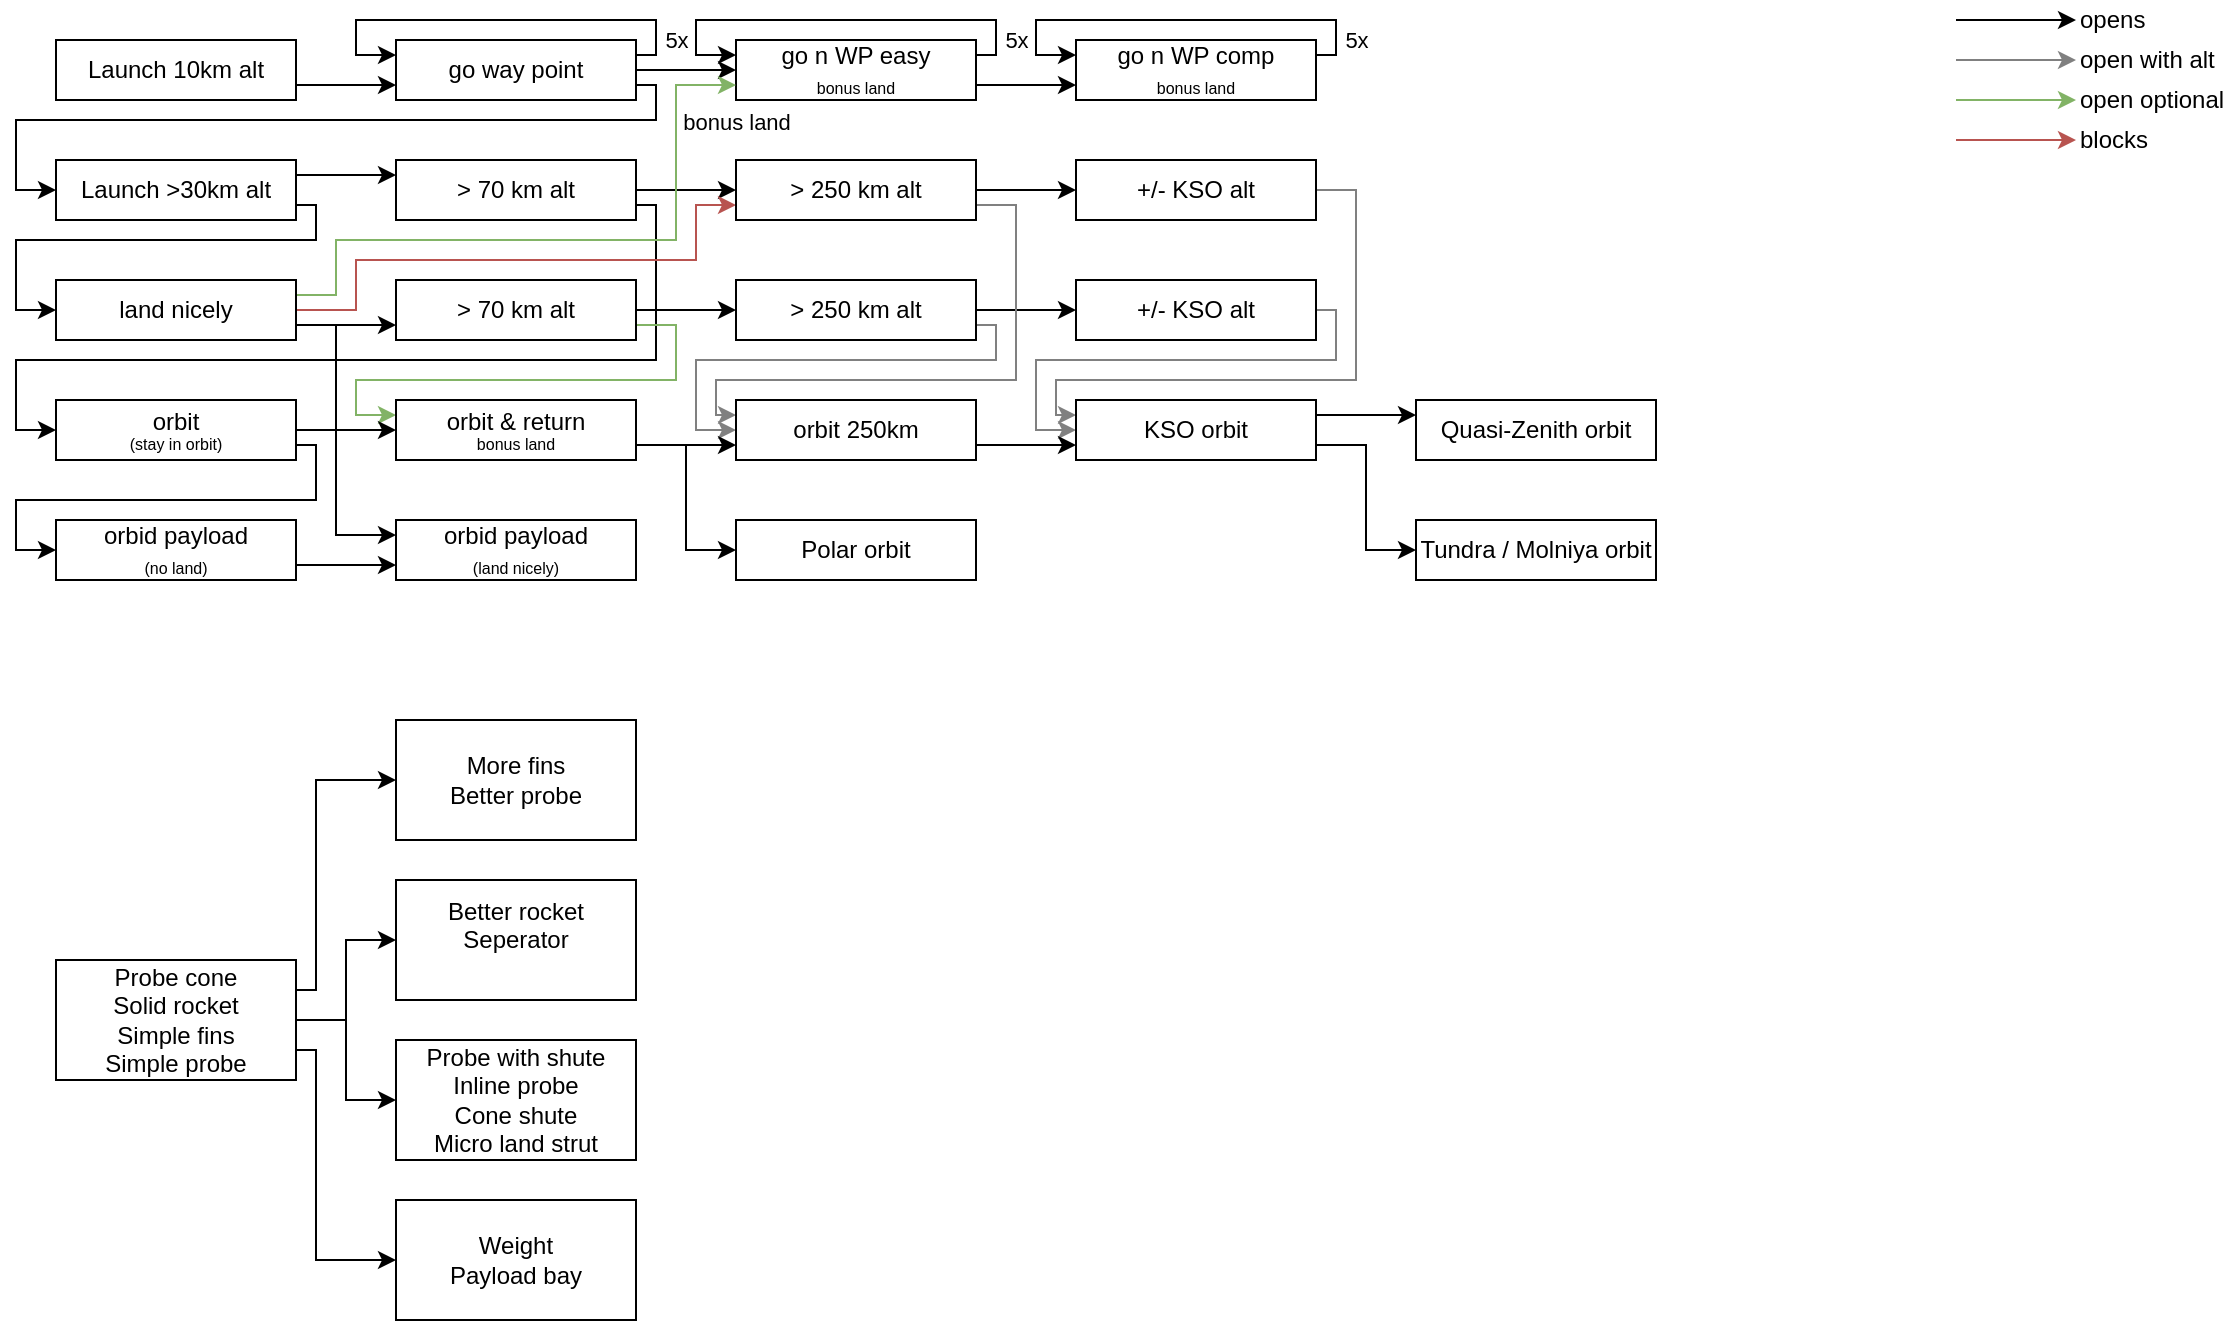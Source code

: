 <mxfile version="13.1.10"><diagram id="yrG2KUbBidxd4rhL5g-d" name="Page-1"><mxGraphModel dx="813" dy="452" grid="1" gridSize="10" guides="1" tooltips="1" connect="1" arrows="1" fold="1" page="1" pageScale="1" pageWidth="1169" pageHeight="827" math="0" shadow="0"><root><mxCell id="0"/><mxCell id="1" parent="0"/><mxCell id="SZwrO1sBdmlhg4WE2Vew-33" style="edgeStyle=orthogonalEdgeStyle;rounded=0;orthogonalLoop=1;jettySize=auto;html=1;exitX=1;exitY=0.75;exitDx=0;exitDy=0;entryX=0;entryY=0.75;entryDx=0;entryDy=0;" edge="1" parent="1" source="SZwrO1sBdmlhg4WE2Vew-1" target="SZwrO1sBdmlhg4WE2Vew-2"><mxGeometry relative="1" as="geometry"/></mxCell><mxCell id="SZwrO1sBdmlhg4WE2Vew-1" value="Launch 10km alt" style="rounded=0;whiteSpace=wrap;html=1;" vertex="1" parent="1"><mxGeometry x="50" y="50" width="120" height="30" as="geometry"/></mxCell><mxCell id="SZwrO1sBdmlhg4WE2Vew-4" style="edgeStyle=orthogonalEdgeStyle;rounded=0;orthogonalLoop=1;jettySize=auto;html=1;entryX=0;entryY=0.25;entryDx=0;entryDy=0;exitX=1;exitY=0.25;exitDx=0;exitDy=0;" edge="1" parent="1" source="SZwrO1sBdmlhg4WE2Vew-2" target="SZwrO1sBdmlhg4WE2Vew-2"><mxGeometry relative="1" as="geometry"><mxPoint x="510" y="130" as="targetPoint"/><mxPoint x="340" y="90" as="sourcePoint"/><Array as="points"><mxPoint x="350" y="58"/><mxPoint x="350" y="40"/><mxPoint x="200" y="40"/><mxPoint x="200" y="58"/></Array></mxGeometry></mxCell><mxCell id="SZwrO1sBdmlhg4WE2Vew-5" value="5x" style="edgeLabel;html=1;align=center;verticalAlign=middle;resizable=0;points=[];" vertex="1" connectable="0" parent="SZwrO1sBdmlhg4WE2Vew-4"><mxGeometry x="0.028" relative="1" as="geometry"><mxPoint x="92.76" y="10" as="offset"/></mxGeometry></mxCell><mxCell id="SZwrO1sBdmlhg4WE2Vew-34" style="edgeStyle=orthogonalEdgeStyle;rounded=0;orthogonalLoop=1;jettySize=auto;html=1;exitX=1;exitY=0.5;exitDx=0;exitDy=0;entryX=0;entryY=0.5;entryDx=0;entryDy=0;" edge="1" parent="1" source="SZwrO1sBdmlhg4WE2Vew-2" target="SZwrO1sBdmlhg4WE2Vew-6"><mxGeometry relative="1" as="geometry"/></mxCell><mxCell id="SZwrO1sBdmlhg4WE2Vew-37" style="edgeStyle=orthogonalEdgeStyle;rounded=0;orthogonalLoop=1;jettySize=auto;html=1;exitX=1;exitY=0.75;exitDx=0;exitDy=0;entryX=0;entryY=0.5;entryDx=0;entryDy=0;" edge="1" parent="1" source="SZwrO1sBdmlhg4WE2Vew-2" target="SZwrO1sBdmlhg4WE2Vew-16"><mxGeometry relative="1" as="geometry"><Array as="points"><mxPoint x="350" y="73"/><mxPoint x="350" y="90"/><mxPoint x="30" y="90"/><mxPoint x="30" y="125"/></Array></mxGeometry></mxCell><mxCell id="SZwrO1sBdmlhg4WE2Vew-2" value="go way point" style="rounded=0;whiteSpace=wrap;html=1;" vertex="1" parent="1"><mxGeometry x="220" y="50" width="120" height="30" as="geometry"/></mxCell><mxCell id="SZwrO1sBdmlhg4WE2Vew-31" style="edgeStyle=orthogonalEdgeStyle;rounded=0;orthogonalLoop=1;jettySize=auto;html=1;exitX=1;exitY=0.75;exitDx=0;exitDy=0;entryX=0;entryY=0.75;entryDx=0;entryDy=0;" edge="1" parent="1" source="SZwrO1sBdmlhg4WE2Vew-6" target="SZwrO1sBdmlhg4WE2Vew-12"><mxGeometry relative="1" as="geometry"/></mxCell><mxCell id="SZwrO1sBdmlhg4WE2Vew-6" value="go n WP easy&lt;br&gt;&lt;font style=&quot;font-size: 8px&quot;&gt;bonus land&lt;/font&gt;" style="rounded=0;whiteSpace=wrap;html=1;" vertex="1" parent="1"><mxGeometry x="390" y="50" width="120" height="30" as="geometry"/></mxCell><mxCell id="SZwrO1sBdmlhg4WE2Vew-10" style="edgeStyle=orthogonalEdgeStyle;rounded=0;orthogonalLoop=1;jettySize=auto;html=1;entryX=0;entryY=0.25;entryDx=0;entryDy=0;exitX=1;exitY=0.25;exitDx=0;exitDy=0;" edge="1" parent="1" source="SZwrO1sBdmlhg4WE2Vew-6" target="SZwrO1sBdmlhg4WE2Vew-6"><mxGeometry relative="1" as="geometry"><mxPoint x="460" y="200" as="targetPoint"/><mxPoint x="465" y="250" as="sourcePoint"/><Array as="points"><mxPoint x="520" y="58"/><mxPoint x="520" y="40"/><mxPoint x="370" y="40"/><mxPoint x="370" y="58"/></Array></mxGeometry></mxCell><mxCell id="SZwrO1sBdmlhg4WE2Vew-11" value="5x" style="edgeLabel;html=1;align=center;verticalAlign=middle;resizable=0;points=[];" vertex="1" connectable="0" parent="SZwrO1sBdmlhg4WE2Vew-10"><mxGeometry x="0.028" relative="1" as="geometry"><mxPoint x="92.76" y="10" as="offset"/></mxGeometry></mxCell><mxCell id="SZwrO1sBdmlhg4WE2Vew-12" value="&lt;div&gt;go n WP comp&lt;/div&gt;&lt;font style=&quot;font-size: 8px&quot;&gt;bonus land&lt;/font&gt;" style="rounded=0;whiteSpace=wrap;html=1;" vertex="1" parent="1"><mxGeometry x="560" y="50" width="120" height="30" as="geometry"/></mxCell><mxCell id="SZwrO1sBdmlhg4WE2Vew-13" style="edgeStyle=orthogonalEdgeStyle;rounded=0;orthogonalLoop=1;jettySize=auto;html=1;exitX=1;exitY=0.25;exitDx=0;exitDy=0;entryX=0;entryY=0.25;entryDx=0;entryDy=0;" edge="1" parent="1" source="SZwrO1sBdmlhg4WE2Vew-12" target="SZwrO1sBdmlhg4WE2Vew-12"><mxGeometry relative="1" as="geometry"><mxPoint x="540" y="110" as="targetPoint"/><mxPoint x="465" y="330" as="sourcePoint"/><Array as="points"><mxPoint x="690" y="58"/><mxPoint x="690" y="40"/><mxPoint x="540" y="40"/><mxPoint x="540" y="58"/></Array></mxGeometry></mxCell><mxCell id="SZwrO1sBdmlhg4WE2Vew-14" value="5x" style="edgeLabel;html=1;align=center;verticalAlign=middle;resizable=0;points=[];" vertex="1" connectable="0" parent="SZwrO1sBdmlhg4WE2Vew-13"><mxGeometry x="0.028" relative="1" as="geometry"><mxPoint x="92.76" y="10" as="offset"/></mxGeometry></mxCell><mxCell id="SZwrO1sBdmlhg4WE2Vew-38" style="edgeStyle=orthogonalEdgeStyle;rounded=0;orthogonalLoop=1;jettySize=auto;html=1;exitX=1;exitY=0.75;exitDx=0;exitDy=0;entryX=0;entryY=0.5;entryDx=0;entryDy=0;" edge="1" parent="1" source="SZwrO1sBdmlhg4WE2Vew-16" target="SZwrO1sBdmlhg4WE2Vew-22"><mxGeometry relative="1" as="geometry"><Array as="points"><mxPoint x="180" y="132"/><mxPoint x="180" y="150"/><mxPoint x="30" y="150"/><mxPoint x="30" y="185"/></Array></mxGeometry></mxCell><mxCell id="SZwrO1sBdmlhg4WE2Vew-39" style="edgeStyle=orthogonalEdgeStyle;rounded=0;orthogonalLoop=1;jettySize=auto;html=1;exitX=1;exitY=0.25;exitDx=0;exitDy=0;entryX=0;entryY=0.25;entryDx=0;entryDy=0;" edge="1" parent="1" source="SZwrO1sBdmlhg4WE2Vew-16" target="SZwrO1sBdmlhg4WE2Vew-18"><mxGeometry relative="1" as="geometry"/></mxCell><mxCell id="SZwrO1sBdmlhg4WE2Vew-16" value="Launch &amp;gt;30km alt" style="rounded=0;whiteSpace=wrap;html=1;" vertex="1" parent="1"><mxGeometry x="50" y="110" width="120" height="30" as="geometry"/></mxCell><mxCell id="SZwrO1sBdmlhg4WE2Vew-40" style="edgeStyle=orthogonalEdgeStyle;rounded=0;orthogonalLoop=1;jettySize=auto;html=1;exitX=1;exitY=0.5;exitDx=0;exitDy=0;entryX=0;entryY=0.5;entryDx=0;entryDy=0;" edge="1" parent="1" source="SZwrO1sBdmlhg4WE2Vew-18" target="SZwrO1sBdmlhg4WE2Vew-24"><mxGeometry relative="1" as="geometry"/></mxCell><mxCell id="SZwrO1sBdmlhg4WE2Vew-51" style="edgeStyle=orthogonalEdgeStyle;rounded=0;orthogonalLoop=1;jettySize=auto;html=1;exitX=1;exitY=0.75;exitDx=0;exitDy=0;entryX=0;entryY=0.5;entryDx=0;entryDy=0;strokeColor=#000000;" edge="1" parent="1" source="SZwrO1sBdmlhg4WE2Vew-18" target="SZwrO1sBdmlhg4WE2Vew-49"><mxGeometry relative="1" as="geometry"><mxPoint x="40" y="238" as="targetPoint"/><Array as="points"><mxPoint x="350" y="133"/><mxPoint x="350" y="210"/><mxPoint x="30" y="210"/><mxPoint x="30" y="245"/></Array></mxGeometry></mxCell><mxCell id="SZwrO1sBdmlhg4WE2Vew-18" value="&amp;gt; 70 km alt" style="rounded=0;whiteSpace=wrap;html=1;" vertex="1" parent="1"><mxGeometry x="220" y="110" width="120" height="30" as="geometry"/></mxCell><mxCell id="SZwrO1sBdmlhg4WE2Vew-48" style="edgeStyle=orthogonalEdgeStyle;rounded=0;orthogonalLoop=1;jettySize=auto;html=1;exitX=1;exitY=0.5;exitDx=0;exitDy=0;entryX=0;entryY=0.5;entryDx=0;entryDy=0;" edge="1" parent="1" source="SZwrO1sBdmlhg4WE2Vew-20" target="SZwrO1sBdmlhg4WE2Vew-45"><mxGeometry relative="1" as="geometry"/></mxCell><mxCell id="SZwrO1sBdmlhg4WE2Vew-94" style="edgeStyle=orthogonalEdgeStyle;rounded=0;orthogonalLoop=1;jettySize=auto;html=1;exitX=1;exitY=0.75;exitDx=0;exitDy=0;entryX=0;entryY=0.5;entryDx=0;entryDy=0;strokeColor=#808080;" edge="1" parent="1" source="SZwrO1sBdmlhg4WE2Vew-20" target="SZwrO1sBdmlhg4WE2Vew-90"><mxGeometry relative="1" as="geometry"><Array as="points"><mxPoint x="520" y="193"/><mxPoint x="520" y="210"/><mxPoint x="370" y="210"/><mxPoint x="370" y="245"/></Array></mxGeometry></mxCell><mxCell id="SZwrO1sBdmlhg4WE2Vew-20" value="&amp;gt; 250 km alt" style="rounded=0;whiteSpace=wrap;html=1;" vertex="1" parent="1"><mxGeometry x="390" y="170" width="120" height="30" as="geometry"/></mxCell><mxCell id="SZwrO1sBdmlhg4WE2Vew-52" style="edgeStyle=orthogonalEdgeStyle;rounded=0;orthogonalLoop=1;jettySize=auto;html=1;exitX=1;exitY=0.25;exitDx=0;exitDy=0;entryX=0;entryY=0.75;entryDx=0;entryDy=0;strokeColor=#82b366;fillColor=#d5e8d4;" edge="1" parent="1" source="SZwrO1sBdmlhg4WE2Vew-22" target="SZwrO1sBdmlhg4WE2Vew-6"><mxGeometry relative="1" as="geometry"><Array as="points"><mxPoint x="190" y="178"/><mxPoint x="190" y="150"/><mxPoint x="360" y="150"/><mxPoint x="360" y="73"/></Array></mxGeometry></mxCell><mxCell id="SZwrO1sBdmlhg4WE2Vew-53" value="bonus land" style="edgeLabel;html=1;align=center;verticalAlign=middle;resizable=0;points=[];" vertex="1" connectable="0" parent="SZwrO1sBdmlhg4WE2Vew-52"><mxGeometry x="0.715" y="-2" relative="1" as="geometry"><mxPoint x="28" y="1.28" as="offset"/></mxGeometry></mxCell><mxCell id="SZwrO1sBdmlhg4WE2Vew-78" style="edgeStyle=orthogonalEdgeStyle;rounded=0;orthogonalLoop=1;jettySize=auto;html=1;exitX=1;exitY=0.75;exitDx=0;exitDy=0;entryX=0;entryY=0.75;entryDx=0;entryDy=0;strokeColor=#000000;" edge="1" parent="1" source="SZwrO1sBdmlhg4WE2Vew-22" target="SZwrO1sBdmlhg4WE2Vew-41"><mxGeometry relative="1" as="geometry"/></mxCell><mxCell id="SZwrO1sBdmlhg4WE2Vew-79" style="edgeStyle=orthogonalEdgeStyle;rounded=0;orthogonalLoop=1;jettySize=auto;html=1;exitX=1;exitY=0.5;exitDx=0;exitDy=0;entryX=0;entryY=0.75;entryDx=0;entryDy=0;strokeColor=#b85450;fillColor=#f8cecc;" edge="1" parent="1" source="SZwrO1sBdmlhg4WE2Vew-22" target="SZwrO1sBdmlhg4WE2Vew-24"><mxGeometry relative="1" as="geometry"><Array as="points"><mxPoint x="200" y="185"/><mxPoint x="200" y="160"/><mxPoint x="370" y="160"/><mxPoint x="370" y="133"/></Array></mxGeometry></mxCell><mxCell id="SZwrO1sBdmlhg4WE2Vew-88" style="edgeStyle=orthogonalEdgeStyle;rounded=0;orthogonalLoop=1;jettySize=auto;html=1;exitX=1;exitY=0.75;exitDx=0;exitDy=0;entryX=0;entryY=0.25;entryDx=0;entryDy=0;strokeColor=#000000;" edge="1" parent="1" source="SZwrO1sBdmlhg4WE2Vew-22" target="SZwrO1sBdmlhg4WE2Vew-87"><mxGeometry relative="1" as="geometry"><Array as="points"><mxPoint x="190" y="193"/><mxPoint x="190" y="298"/></Array></mxGeometry></mxCell><mxCell id="SZwrO1sBdmlhg4WE2Vew-22" value="land nicely" style="rounded=0;whiteSpace=wrap;html=1;" vertex="1" parent="1"><mxGeometry x="50" y="170" width="120" height="30" as="geometry"/></mxCell><mxCell id="SZwrO1sBdmlhg4WE2Vew-43" style="edgeStyle=orthogonalEdgeStyle;rounded=0;orthogonalLoop=1;jettySize=auto;html=1;exitX=1;exitY=0.5;exitDx=0;exitDy=0;entryX=0;entryY=0.5;entryDx=0;entryDy=0;" edge="1" parent="1" source="SZwrO1sBdmlhg4WE2Vew-24" target="SZwrO1sBdmlhg4WE2Vew-42"><mxGeometry relative="1" as="geometry"/></mxCell><mxCell id="SZwrO1sBdmlhg4WE2Vew-92" style="edgeStyle=orthogonalEdgeStyle;rounded=0;orthogonalLoop=1;jettySize=auto;html=1;exitX=1;exitY=0.75;exitDx=0;exitDy=0;entryX=0;entryY=0.25;entryDx=0;entryDy=0;strokeColor=#808080;" edge="1" parent="1" source="SZwrO1sBdmlhg4WE2Vew-24" target="SZwrO1sBdmlhg4WE2Vew-90"><mxGeometry relative="1" as="geometry"><Array as="points"><mxPoint x="530" y="133"/><mxPoint x="530" y="220"/><mxPoint x="380" y="220"/><mxPoint x="380" y="238"/></Array></mxGeometry></mxCell><mxCell id="SZwrO1sBdmlhg4WE2Vew-24" value="&amp;gt; 250 km alt" style="rounded=0;whiteSpace=wrap;html=1;" vertex="1" parent="1"><mxGeometry x="390" y="110" width="120" height="30" as="geometry"/></mxCell><mxCell id="SZwrO1sBdmlhg4WE2Vew-35" style="edgeStyle=orthogonalEdgeStyle;rounded=0;orthogonalLoop=1;jettySize=auto;html=1;exitX=0.5;exitY=1;exitDx=0;exitDy=0;" edge="1" parent="1" source="SZwrO1sBdmlhg4WE2Vew-16" target="SZwrO1sBdmlhg4WE2Vew-16"><mxGeometry relative="1" as="geometry"/></mxCell><mxCell id="SZwrO1sBdmlhg4WE2Vew-47" style="edgeStyle=orthogonalEdgeStyle;rounded=0;orthogonalLoop=1;jettySize=auto;html=1;exitX=1;exitY=0.5;exitDx=0;exitDy=0;entryX=0;entryY=0.5;entryDx=0;entryDy=0;" edge="1" parent="1" source="SZwrO1sBdmlhg4WE2Vew-41" target="SZwrO1sBdmlhg4WE2Vew-20"><mxGeometry relative="1" as="geometry"/></mxCell><mxCell id="SZwrO1sBdmlhg4WE2Vew-50" style="edgeStyle=orthogonalEdgeStyle;rounded=0;orthogonalLoop=1;jettySize=auto;html=1;exitX=1;exitY=0.75;exitDx=0;exitDy=0;strokeColor=#82b366;fillColor=#d5e8d4;entryX=0;entryY=0.25;entryDx=0;entryDy=0;" edge="1" parent="1" source="SZwrO1sBdmlhg4WE2Vew-41" target="SZwrO1sBdmlhg4WE2Vew-81"><mxGeometry relative="1" as="geometry"><mxPoint x="210" y="238" as="targetPoint"/><Array as="points"><mxPoint x="360" y="193"/><mxPoint x="360" y="220"/><mxPoint x="200" y="220"/><mxPoint x="200" y="238"/></Array></mxGeometry></mxCell><mxCell id="SZwrO1sBdmlhg4WE2Vew-41" value="&amp;gt; 70 km alt" style="rounded=0;whiteSpace=wrap;html=1;" vertex="1" parent="1"><mxGeometry x="220" y="170" width="120" height="30" as="geometry"/></mxCell><mxCell id="SZwrO1sBdmlhg4WE2Vew-97" style="edgeStyle=orthogonalEdgeStyle;rounded=0;orthogonalLoop=1;jettySize=auto;html=1;exitX=1;exitY=0.5;exitDx=0;exitDy=0;entryX=0;entryY=0.25;entryDx=0;entryDy=0;strokeColor=#808080;" edge="1" parent="1" source="SZwrO1sBdmlhg4WE2Vew-42" target="SZwrO1sBdmlhg4WE2Vew-95"><mxGeometry relative="1" as="geometry"><Array as="points"><mxPoint x="700" y="125"/><mxPoint x="700" y="220"/><mxPoint x="550" y="220"/><mxPoint x="550" y="238"/></Array></mxGeometry></mxCell><mxCell id="SZwrO1sBdmlhg4WE2Vew-42" value="+/- KSO alt" style="rounded=0;whiteSpace=wrap;html=1;" vertex="1" parent="1"><mxGeometry x="560" y="110" width="120" height="30" as="geometry"/></mxCell><mxCell id="SZwrO1sBdmlhg4WE2Vew-98" style="edgeStyle=orthogonalEdgeStyle;rounded=0;orthogonalLoop=1;jettySize=auto;html=1;exitX=1;exitY=0.5;exitDx=0;exitDy=0;entryX=0;entryY=0.5;entryDx=0;entryDy=0;strokeColor=#808080;" edge="1" parent="1" source="SZwrO1sBdmlhg4WE2Vew-45" target="SZwrO1sBdmlhg4WE2Vew-95"><mxGeometry relative="1" as="geometry"><Array as="points"><mxPoint x="690" y="185"/><mxPoint x="690" y="210"/><mxPoint x="540" y="210"/><mxPoint x="540" y="245"/></Array></mxGeometry></mxCell><mxCell id="SZwrO1sBdmlhg4WE2Vew-45" value="+/- KSO alt" style="rounded=0;whiteSpace=wrap;html=1;" vertex="1" parent="1"><mxGeometry x="560" y="170" width="120" height="30" as="geometry"/></mxCell><mxCell id="SZwrO1sBdmlhg4WE2Vew-83" style="edgeStyle=orthogonalEdgeStyle;rounded=0;orthogonalLoop=1;jettySize=auto;html=1;exitX=1;exitY=0.5;exitDx=0;exitDy=0;entryX=0;entryY=0.5;entryDx=0;entryDy=0;strokeColor=#000000;" edge="1" parent="1" source="SZwrO1sBdmlhg4WE2Vew-49" target="SZwrO1sBdmlhg4WE2Vew-81"><mxGeometry relative="1" as="geometry"/></mxCell><mxCell id="SZwrO1sBdmlhg4WE2Vew-86" style="edgeStyle=orthogonalEdgeStyle;rounded=0;orthogonalLoop=1;jettySize=auto;html=1;exitX=1;exitY=0.75;exitDx=0;exitDy=0;entryX=0;entryY=0.5;entryDx=0;entryDy=0;strokeColor=#000000;" edge="1" parent="1" source="SZwrO1sBdmlhg4WE2Vew-49" target="SZwrO1sBdmlhg4WE2Vew-84"><mxGeometry relative="1" as="geometry"><Array as="points"><mxPoint x="180" y="253"/><mxPoint x="180" y="280"/><mxPoint x="30" y="280"/><mxPoint x="30" y="305"/></Array></mxGeometry></mxCell><mxCell id="SZwrO1sBdmlhg4WE2Vew-49" value="&lt;div&gt;orbit&lt;/div&gt;&lt;div style=&quot;font-size: 8px&quot;&gt;(stay in orbit)&lt;br&gt;&lt;/div&gt;" style="rounded=0;whiteSpace=wrap;html=1;" vertex="1" parent="1"><mxGeometry x="50" y="230" width="120" height="30" as="geometry"/></mxCell><mxCell id="SZwrO1sBdmlhg4WE2Vew-56" value="" style="group" vertex="1" connectable="0" parent="1"><mxGeometry x="1000" y="30" width="100" height="20" as="geometry"/></mxCell><mxCell id="SZwrO1sBdmlhg4WE2Vew-64" value="" style="group" vertex="1" connectable="0" parent="SZwrO1sBdmlhg4WE2Vew-56"><mxGeometry width="100" height="20" as="geometry"/></mxCell><mxCell id="SZwrO1sBdmlhg4WE2Vew-54" value="" style="endArrow=classic;html=1;strokeColor=#000000;" edge="1" parent="SZwrO1sBdmlhg4WE2Vew-64" target="SZwrO1sBdmlhg4WE2Vew-55"><mxGeometry width="50" height="50" relative="1" as="geometry"><mxPoint y="10" as="sourcePoint"/><mxPoint x="60" y="10" as="targetPoint"/></mxGeometry></mxCell><mxCell id="SZwrO1sBdmlhg4WE2Vew-55" value="&lt;div align=&quot;left&quot;&gt;opens&lt;/div&gt;" style="text;html=1;strokeColor=none;fillColor=none;align=left;verticalAlign=middle;whiteSpace=wrap;rounded=0;" vertex="1" parent="SZwrO1sBdmlhg4WE2Vew-64"><mxGeometry x="60" width="40" height="20" as="geometry"/></mxCell><mxCell id="SZwrO1sBdmlhg4WE2Vew-65" value="" style="group" vertex="1" connectable="0" parent="1"><mxGeometry x="1000" y="50" width="140" height="20" as="geometry"/></mxCell><mxCell id="SZwrO1sBdmlhg4WE2Vew-66" value="" style="group" vertex="1" connectable="0" parent="SZwrO1sBdmlhg4WE2Vew-65"><mxGeometry width="140" height="20" as="geometry"/></mxCell><mxCell id="SZwrO1sBdmlhg4WE2Vew-67" value="" style="endArrow=classic;html=1;strokeColor=#808080;" edge="1" parent="SZwrO1sBdmlhg4WE2Vew-66" target="SZwrO1sBdmlhg4WE2Vew-68"><mxGeometry width="50" height="50" relative="1" as="geometry"><mxPoint y="10" as="sourcePoint"/><mxPoint x="60" y="10" as="targetPoint"/></mxGeometry></mxCell><mxCell id="SZwrO1sBdmlhg4WE2Vew-68" value="&lt;div align=&quot;left&quot;&gt;open with alt&lt;/div&gt;" style="text;html=1;strokeColor=none;fillColor=none;align=left;verticalAlign=middle;whiteSpace=wrap;rounded=0;" vertex="1" parent="SZwrO1sBdmlhg4WE2Vew-66"><mxGeometry x="60" width="80" height="20" as="geometry"/></mxCell><mxCell id="SZwrO1sBdmlhg4WE2Vew-70" value="" style="group" vertex="1" connectable="0" parent="1"><mxGeometry x="1000" y="70" width="140" height="20" as="geometry"/></mxCell><mxCell id="SZwrO1sBdmlhg4WE2Vew-71" value="" style="group" vertex="1" connectable="0" parent="SZwrO1sBdmlhg4WE2Vew-70"><mxGeometry width="140" height="20" as="geometry"/></mxCell><mxCell id="SZwrO1sBdmlhg4WE2Vew-72" value="" style="endArrow=classic;html=1;strokeColor=#82b366;fillColor=#d5e8d4;" edge="1" parent="SZwrO1sBdmlhg4WE2Vew-71" target="SZwrO1sBdmlhg4WE2Vew-73"><mxGeometry width="50" height="50" relative="1" as="geometry"><mxPoint y="10" as="sourcePoint"/><mxPoint x="60" y="10" as="targetPoint"/></mxGeometry></mxCell><mxCell id="SZwrO1sBdmlhg4WE2Vew-73" value="&lt;div align=&quot;left&quot;&gt;open optional&lt;/div&gt;" style="text;html=1;strokeColor=none;fillColor=none;align=left;verticalAlign=middle;whiteSpace=wrap;rounded=0;" vertex="1" parent="SZwrO1sBdmlhg4WE2Vew-71"><mxGeometry x="60" width="80" height="20" as="geometry"/></mxCell><mxCell id="SZwrO1sBdmlhg4WE2Vew-74" value="" style="group" vertex="1" connectable="0" parent="1"><mxGeometry x="1000" y="90" width="140" height="20" as="geometry"/></mxCell><mxCell id="SZwrO1sBdmlhg4WE2Vew-75" value="" style="group" vertex="1" connectable="0" parent="SZwrO1sBdmlhg4WE2Vew-74"><mxGeometry width="140" height="20" as="geometry"/></mxCell><mxCell id="SZwrO1sBdmlhg4WE2Vew-76" value="" style="endArrow=classic;html=1;strokeColor=#b85450;fillColor=#f8cecc;" edge="1" parent="SZwrO1sBdmlhg4WE2Vew-75" target="SZwrO1sBdmlhg4WE2Vew-77"><mxGeometry width="50" height="50" relative="1" as="geometry"><mxPoint y="10" as="sourcePoint"/><mxPoint x="60" y="10" as="targetPoint"/></mxGeometry></mxCell><mxCell id="SZwrO1sBdmlhg4WE2Vew-77" value="blocks" style="text;html=1;strokeColor=none;fillColor=none;align=left;verticalAlign=middle;whiteSpace=wrap;rounded=0;" vertex="1" parent="SZwrO1sBdmlhg4WE2Vew-75"><mxGeometry x="60" width="80" height="20" as="geometry"/></mxCell><mxCell id="SZwrO1sBdmlhg4WE2Vew-93" style="edgeStyle=orthogonalEdgeStyle;rounded=0;orthogonalLoop=1;jettySize=auto;html=1;exitX=1;exitY=0.75;exitDx=0;exitDy=0;entryX=0;entryY=0.75;entryDx=0;entryDy=0;strokeColor=#000000;" edge="1" parent="1" source="SZwrO1sBdmlhg4WE2Vew-81" target="SZwrO1sBdmlhg4WE2Vew-90"><mxGeometry relative="1" as="geometry"/></mxCell><mxCell id="SZwrO1sBdmlhg4WE2Vew-101" style="edgeStyle=orthogonalEdgeStyle;rounded=0;orthogonalLoop=1;jettySize=auto;html=1;exitX=1;exitY=0.75;exitDx=0;exitDy=0;entryX=0;entryY=0.5;entryDx=0;entryDy=0;strokeColor=#000000;" edge="1" parent="1" source="SZwrO1sBdmlhg4WE2Vew-81" target="SZwrO1sBdmlhg4WE2Vew-99"><mxGeometry relative="1" as="geometry"/></mxCell><mxCell id="SZwrO1sBdmlhg4WE2Vew-81" value="&lt;div&gt;orbit &amp;amp; return&lt;br&gt;&lt;/div&gt;&lt;div style=&quot;font-size: 8px&quot;&gt;bonus land&lt;br&gt;&lt;/div&gt;" style="rounded=0;whiteSpace=wrap;html=1;" vertex="1" parent="1"><mxGeometry x="220" y="230" width="120" height="30" as="geometry"/></mxCell><mxCell id="SZwrO1sBdmlhg4WE2Vew-96" value="" style="edgeStyle=orthogonalEdgeStyle;rounded=0;orthogonalLoop=1;jettySize=auto;html=1;strokeColor=#000000;exitX=1;exitY=0.75;exitDx=0;exitDy=0;entryX=0;entryY=0.75;entryDx=0;entryDy=0;" edge="1" parent="1" source="SZwrO1sBdmlhg4WE2Vew-90" target="SZwrO1sBdmlhg4WE2Vew-95"><mxGeometry relative="1" as="geometry"/></mxCell><mxCell id="SZwrO1sBdmlhg4WE2Vew-90" value="orbit 250km" style="rounded=0;whiteSpace=wrap;html=1;" vertex="1" parent="1"><mxGeometry x="390" y="230" width="120" height="30" as="geometry"/></mxCell><mxCell id="SZwrO1sBdmlhg4WE2Vew-103" style="edgeStyle=orthogonalEdgeStyle;rounded=0;orthogonalLoop=1;jettySize=auto;html=1;exitX=1;exitY=0.25;exitDx=0;exitDy=0;entryX=0;entryY=0.25;entryDx=0;entryDy=0;strokeColor=#000000;" edge="1" parent="1" source="SZwrO1sBdmlhg4WE2Vew-95" target="SZwrO1sBdmlhg4WE2Vew-100"><mxGeometry relative="1" as="geometry"/></mxCell><mxCell id="SZwrO1sBdmlhg4WE2Vew-104" style="edgeStyle=orthogonalEdgeStyle;rounded=0;orthogonalLoop=1;jettySize=auto;html=1;exitX=1;exitY=0.75;exitDx=0;exitDy=0;entryX=0;entryY=0.5;entryDx=0;entryDy=0;strokeColor=#000000;" edge="1" parent="1" source="SZwrO1sBdmlhg4WE2Vew-95" target="SZwrO1sBdmlhg4WE2Vew-102"><mxGeometry relative="1" as="geometry"/></mxCell><mxCell id="SZwrO1sBdmlhg4WE2Vew-95" value="&lt;div&gt;KSO orbit&lt;/div&gt;" style="rounded=0;whiteSpace=wrap;html=1;" vertex="1" parent="1"><mxGeometry x="560" y="230" width="120" height="30" as="geometry"/></mxCell><mxCell id="SZwrO1sBdmlhg4WE2Vew-89" style="edgeStyle=orthogonalEdgeStyle;rounded=0;orthogonalLoop=1;jettySize=auto;html=1;exitX=1;exitY=0.75;exitDx=0;exitDy=0;entryX=0;entryY=0.75;entryDx=0;entryDy=0;strokeColor=#000000;" edge="1" parent="1" source="SZwrO1sBdmlhg4WE2Vew-84" target="SZwrO1sBdmlhg4WE2Vew-87"><mxGeometry relative="1" as="geometry"/></mxCell><mxCell id="SZwrO1sBdmlhg4WE2Vew-84" value="&lt;div&gt;orbid payload&lt;/div&gt;&lt;div&gt;&lt;font style=&quot;font-size: 8px&quot;&gt;(no land)&lt;/font&gt;&lt;br&gt;&lt;/div&gt;" style="rounded=0;whiteSpace=wrap;html=1;" vertex="1" parent="1"><mxGeometry x="50" y="290" width="120" height="30" as="geometry"/></mxCell><mxCell id="SZwrO1sBdmlhg4WE2Vew-87" value="&lt;div&gt;orbid payload&lt;/div&gt;&lt;div&gt;&lt;font style=&quot;font-size: 8px&quot;&gt;(land nicely)&lt;/font&gt;&lt;br&gt;&lt;/div&gt;" style="rounded=0;whiteSpace=wrap;html=1;" vertex="1" parent="1"><mxGeometry x="220" y="290" width="120" height="30" as="geometry"/></mxCell><mxCell id="SZwrO1sBdmlhg4WE2Vew-99" value="Polar orbit" style="rounded=0;whiteSpace=wrap;html=1;" vertex="1" parent="1"><mxGeometry x="390" y="290" width="120" height="30" as="geometry"/></mxCell><mxCell id="SZwrO1sBdmlhg4WE2Vew-100" value="Quasi-Zenith orbit" style="rounded=0;whiteSpace=wrap;html=1;" vertex="1" parent="1"><mxGeometry x="730" y="230" width="120" height="30" as="geometry"/></mxCell><mxCell id="SZwrO1sBdmlhg4WE2Vew-102" value="Tundra / Molniya orbit" style="rounded=0;whiteSpace=wrap;html=1;" vertex="1" parent="1"><mxGeometry x="730" y="290" width="120" height="30" as="geometry"/></mxCell><mxCell id="SZwrO1sBdmlhg4WE2Vew-111" style="edgeStyle=orthogonalEdgeStyle;rounded=0;orthogonalLoop=1;jettySize=auto;html=1;exitX=1;exitY=0.25;exitDx=0;exitDy=0;entryX=0;entryY=0.5;entryDx=0;entryDy=0;strokeColor=#000000;" edge="1" parent="1" source="SZwrO1sBdmlhg4WE2Vew-105" target="SZwrO1sBdmlhg4WE2Vew-106"><mxGeometry relative="1" as="geometry"><Array as="points"><mxPoint x="180" y="525"/><mxPoint x="180" y="420"/></Array></mxGeometry></mxCell><mxCell id="SZwrO1sBdmlhg4WE2Vew-112" style="edgeStyle=orthogonalEdgeStyle;rounded=0;orthogonalLoop=1;jettySize=auto;html=1;exitX=1;exitY=0.5;exitDx=0;exitDy=0;entryX=0;entryY=0.5;entryDx=0;entryDy=0;strokeColor=#000000;" edge="1" parent="1" source="SZwrO1sBdmlhg4WE2Vew-105" target="SZwrO1sBdmlhg4WE2Vew-107"><mxGeometry relative="1" as="geometry"/></mxCell><mxCell id="SZwrO1sBdmlhg4WE2Vew-113" style="edgeStyle=orthogonalEdgeStyle;rounded=0;orthogonalLoop=1;jettySize=auto;html=1;exitX=1;exitY=0.75;exitDx=0;exitDy=0;entryX=0;entryY=0.5;entryDx=0;entryDy=0;strokeColor=#000000;" edge="1" parent="1" source="SZwrO1sBdmlhg4WE2Vew-105" target="SZwrO1sBdmlhg4WE2Vew-110"><mxGeometry relative="1" as="geometry"><Array as="points"><mxPoint x="180" y="555"/><mxPoint x="180" y="660"/></Array></mxGeometry></mxCell><mxCell id="SZwrO1sBdmlhg4WE2Vew-114" style="edgeStyle=orthogonalEdgeStyle;rounded=0;orthogonalLoop=1;jettySize=auto;html=1;exitX=1;exitY=0.5;exitDx=0;exitDy=0;strokeColor=#000000;" edge="1" parent="1" source="SZwrO1sBdmlhg4WE2Vew-105" target="SZwrO1sBdmlhg4WE2Vew-109"><mxGeometry relative="1" as="geometry"/></mxCell><mxCell id="SZwrO1sBdmlhg4WE2Vew-105" value="&lt;div&gt;Probe cone&lt;br&gt;&lt;/div&gt;&lt;div&gt;Solid rocket&lt;/div&gt;&lt;div&gt;Simple fins&lt;/div&gt;&lt;div&gt;Simple probe&lt;br&gt;&lt;/div&gt;" style="rounded=0;whiteSpace=wrap;html=1;" vertex="1" parent="1"><mxGeometry x="50" y="510" width="120" height="60" as="geometry"/></mxCell><mxCell id="SZwrO1sBdmlhg4WE2Vew-106" value="&lt;div&gt;More fins&lt;/div&gt;&lt;div&gt;Better probe&lt;br&gt;&lt;/div&gt;" style="rounded=0;whiteSpace=wrap;html=1;align=center;labelPosition=center;verticalLabelPosition=middle;verticalAlign=middle;" vertex="1" parent="1"><mxGeometry x="220" y="390" width="120" height="60" as="geometry"/></mxCell><mxCell id="SZwrO1sBdmlhg4WE2Vew-107" value="&lt;div&gt;Probe with shute&lt;/div&gt;&lt;div&gt;Inline probe&lt;/div&gt;&lt;div&gt;Cone shute&lt;br&gt;&lt;/div&gt;Micro land strut" style="rounded=0;whiteSpace=wrap;html=1;" vertex="1" parent="1"><mxGeometry x="220" y="550" width="120" height="60" as="geometry"/></mxCell><mxCell id="SZwrO1sBdmlhg4WE2Vew-109" value="&lt;div&gt;Better rocket&lt;/div&gt;&lt;div&gt;Seperator&lt;/div&gt;&lt;div&gt;&lt;br&gt;&lt;/div&gt;" style="rounded=0;whiteSpace=wrap;html=1;" vertex="1" parent="1"><mxGeometry x="220" y="470" width="120" height="60" as="geometry"/></mxCell><mxCell id="SZwrO1sBdmlhg4WE2Vew-110" value="&lt;div&gt;Weight&lt;/div&gt;&lt;div&gt;Payload bay&lt;/div&gt;" style="rounded=0;whiteSpace=wrap;html=1;" vertex="1" parent="1"><mxGeometry x="220" y="630" width="120" height="60" as="geometry"/></mxCell></root></mxGraphModel></diagram></mxfile>